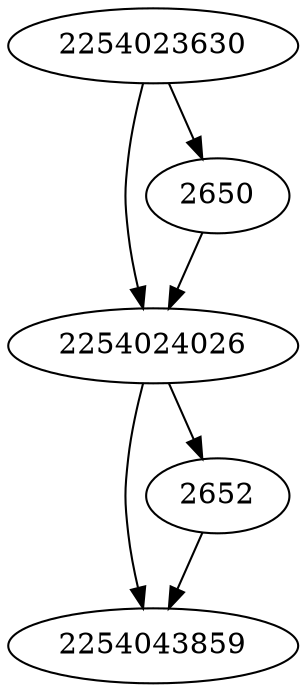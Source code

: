 strict digraph  {
2254024026;
2254023630;
2254043859;
2650;
2652;
2254024026 -> 2254043859;
2254024026 -> 2652;
2254023630 -> 2254024026;
2254023630 -> 2650;
2650 -> 2254024026;
2652 -> 2254043859;
}
